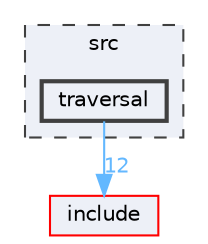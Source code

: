 digraph "traversal"
{
 // LATEX_PDF_SIZE
  bgcolor="transparent";
  edge [fontname=Helvetica,fontsize=10,labelfontname=Helvetica,labelfontsize=10];
  node [fontname=Helvetica,fontsize=10,shape=box,height=0.2,width=0.4];
  compound=true
  subgraph clusterdir_68267d1309a1af8e8297ef4c3efbcdba {
    graph [ bgcolor="#edf0f7", pencolor="grey25", label="src", fontname=Helvetica,fontsize=10 style="filled,dashed", URL="dir_68267d1309a1af8e8297ef4c3efbcdba.html",tooltip=""]
  dir_9650009b8257b356631859d2388d9bc9 [label="traversal", fillcolor="#edf0f7", color="grey25", style="filled,bold", URL="dir_9650009b8257b356631859d2388d9bc9.html",tooltip=""];
  }
  dir_d44c64559bbebec7f509842c48db8b23 [label="include", fillcolor="#edf0f7", color="red", style="filled", URL="dir_d44c64559bbebec7f509842c48db8b23.html",tooltip=""];
  dir_9650009b8257b356631859d2388d9bc9->dir_d44c64559bbebec7f509842c48db8b23 [headlabel="12", labeldistance=1.5 headhref="dir_000086_000050.html" href="dir_000086_000050.html" color="steelblue1" fontcolor="steelblue1"];
}
